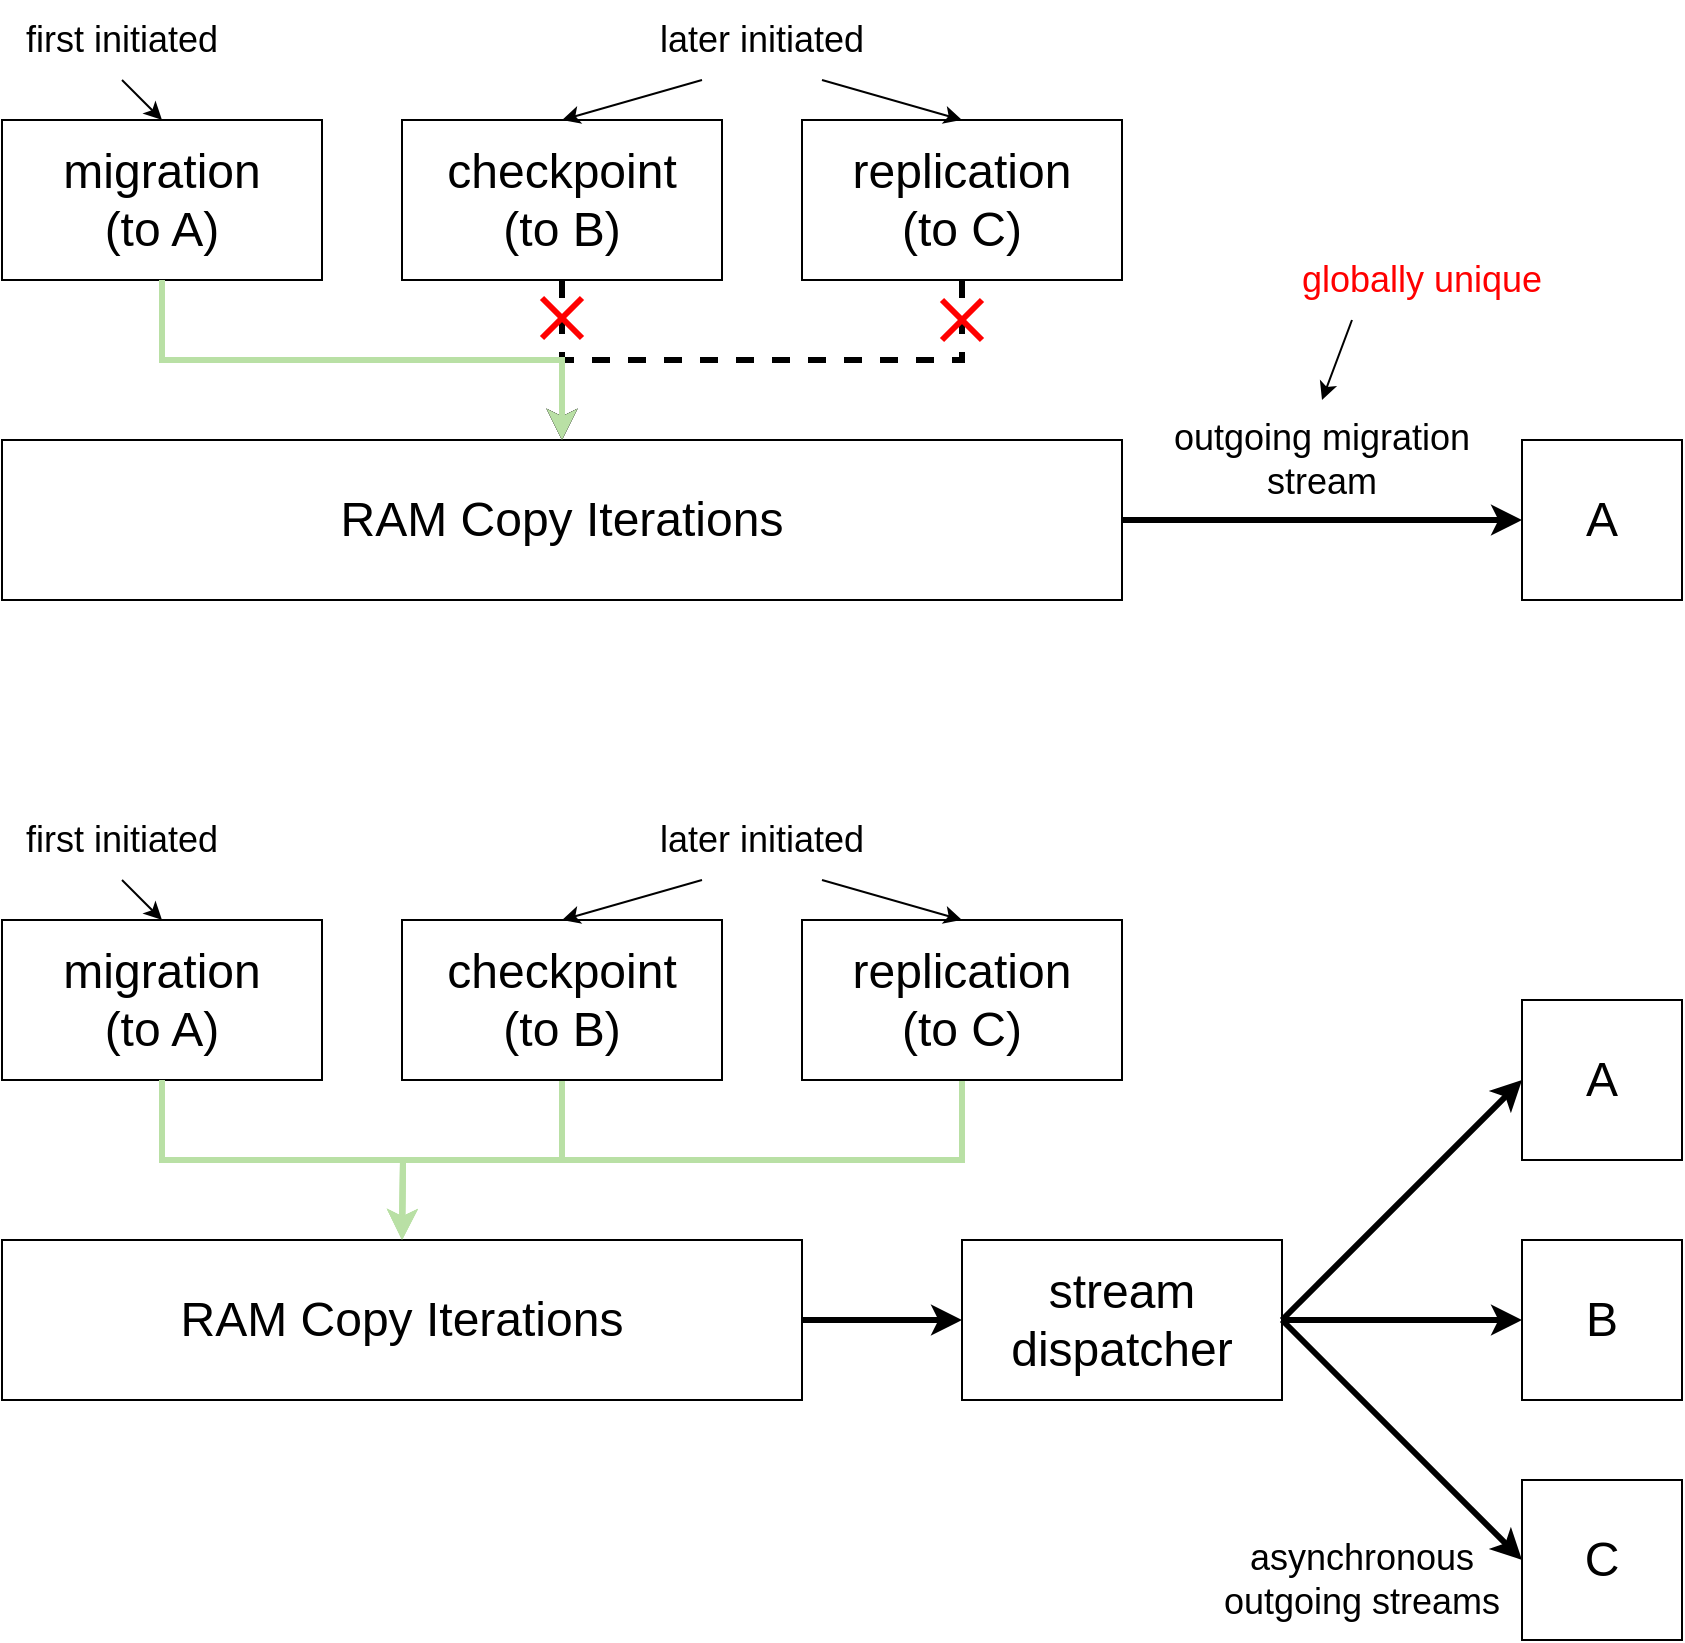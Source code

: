 <mxfile version="21.6.1" type="github">
  <diagram name="第 1 页" id="zh-cT4Pn9gCUyjGk3mE_">
    <mxGraphModel dx="1363" dy="759" grid="1" gridSize="10" guides="1" tooltips="1" connect="1" arrows="1" fold="1" page="1" pageScale="1" pageWidth="827" pageHeight="1169" math="0" shadow="0">
      <root>
        <mxCell id="0" />
        <mxCell id="1" parent="0" />
        <mxCell id="KtR4B6SxGBvGjt7LvImB-1" value="&lt;font style=&quot;font-size: 24px;&quot;&gt;migration&lt;br&gt;(to A)&lt;br&gt;&lt;/font&gt;" style="rounded=0;whiteSpace=wrap;html=1;" vertex="1" parent="1">
          <mxGeometry x="120" y="200" width="160" height="80" as="geometry" />
        </mxCell>
        <mxCell id="KtR4B6SxGBvGjt7LvImB-8" style="edgeStyle=orthogonalEdgeStyle;rounded=0;orthogonalLoop=1;jettySize=auto;html=1;exitX=0.5;exitY=1;exitDx=0;exitDy=0;strokeWidth=3;endArrow=classic;endFill=1;dashed=1;" edge="1" parent="1" source="KtR4B6SxGBvGjt7LvImB-2">
          <mxGeometry relative="1" as="geometry">
            <mxPoint x="400" y="360" as="targetPoint" />
          </mxGeometry>
        </mxCell>
        <mxCell id="KtR4B6SxGBvGjt7LvImB-2" value="&lt;font style=&quot;font-size: 24px;&quot;&gt;checkpoint&lt;br&gt;(to B)&lt;br&gt;&lt;/font&gt;" style="rounded=0;whiteSpace=wrap;html=1;" vertex="1" parent="1">
          <mxGeometry x="320" y="200" width="160" height="80" as="geometry" />
        </mxCell>
        <mxCell id="KtR4B6SxGBvGjt7LvImB-11" style="edgeStyle=orthogonalEdgeStyle;rounded=0;orthogonalLoop=1;jettySize=auto;html=1;exitX=0.5;exitY=1;exitDx=0;exitDy=0;entryX=0.5;entryY=0;entryDx=0;entryDy=0;strokeWidth=3;dashed=1;" edge="1" parent="1" source="KtR4B6SxGBvGjt7LvImB-3" target="KtR4B6SxGBvGjt7LvImB-4">
          <mxGeometry relative="1" as="geometry" />
        </mxCell>
        <mxCell id="KtR4B6SxGBvGjt7LvImB-3" value="&lt;font style=&quot;font-size: 24px;&quot;&gt;replication&lt;br&gt;(to C)&lt;br&gt;&lt;/font&gt;" style="rounded=0;whiteSpace=wrap;html=1;" vertex="1" parent="1">
          <mxGeometry x="520" y="200" width="160" height="80" as="geometry" />
        </mxCell>
        <mxCell id="KtR4B6SxGBvGjt7LvImB-10" style="edgeStyle=orthogonalEdgeStyle;rounded=0;orthogonalLoop=1;jettySize=auto;html=1;exitX=1;exitY=0.5;exitDx=0;exitDy=0;entryX=0;entryY=0.5;entryDx=0;entryDy=0;strokeWidth=3;" edge="1" parent="1" source="KtR4B6SxGBvGjt7LvImB-4" target="KtR4B6SxGBvGjt7LvImB-5">
          <mxGeometry relative="1" as="geometry" />
        </mxCell>
        <mxCell id="KtR4B6SxGBvGjt7LvImB-4" value="&lt;font style=&quot;font-size: 24px;&quot;&gt;RAM Copy Iterations&lt;/font&gt;" style="rounded=0;whiteSpace=wrap;html=1;" vertex="1" parent="1">
          <mxGeometry x="120" y="360" width="560" height="80" as="geometry" />
        </mxCell>
        <mxCell id="KtR4B6SxGBvGjt7LvImB-5" value="&lt;font style=&quot;font-size: 24px;&quot;&gt;A&lt;/font&gt;" style="rounded=0;whiteSpace=wrap;html=1;" vertex="1" parent="1">
          <mxGeometry x="880" y="360" width="80" height="80" as="geometry" />
        </mxCell>
        <mxCell id="KtR4B6SxGBvGjt7LvImB-7" style="edgeStyle=orthogonalEdgeStyle;rounded=0;orthogonalLoop=1;jettySize=auto;html=1;exitX=0.5;exitY=1;exitDx=0;exitDy=0;entryX=0.5;entryY=0;entryDx=0;entryDy=0;strokeWidth=3;strokeColor=#B9E0A5;" edge="1" parent="1" source="KtR4B6SxGBvGjt7LvImB-1" target="KtR4B6SxGBvGjt7LvImB-4">
          <mxGeometry relative="1" as="geometry" />
        </mxCell>
        <mxCell id="KtR4B6SxGBvGjt7LvImB-12" value="&lt;font style=&quot;font-size: 18px;&quot;&gt;outgoing migration stream&lt;/font&gt;" style="text;html=1;strokeColor=none;fillColor=none;align=center;verticalAlign=middle;whiteSpace=wrap;rounded=0;" vertex="1" parent="1">
          <mxGeometry x="680" y="340" width="200" height="60" as="geometry" />
        </mxCell>
        <mxCell id="KtR4B6SxGBvGjt7LvImB-14" value="&lt;font style=&quot;font-size: 18px;&quot;&gt;first initiated&lt;/font&gt;" style="text;html=1;strokeColor=none;fillColor=none;align=center;verticalAlign=middle;whiteSpace=wrap;rounded=0;" vertex="1" parent="1">
          <mxGeometry x="120" y="140" width="120" height="40" as="geometry" />
        </mxCell>
        <mxCell id="KtR4B6SxGBvGjt7LvImB-16" value="" style="endArrow=classic;html=1;rounded=0;exitX=0.5;exitY=1;exitDx=0;exitDy=0;entryX=0.5;entryY=0;entryDx=0;entryDy=0;" edge="1" parent="1" source="KtR4B6SxGBvGjt7LvImB-14" target="KtR4B6SxGBvGjt7LvImB-1">
          <mxGeometry width="50" height="50" relative="1" as="geometry">
            <mxPoint x="250" y="180" as="sourcePoint" />
            <mxPoint x="300" y="130" as="targetPoint" />
          </mxGeometry>
        </mxCell>
        <mxCell id="KtR4B6SxGBvGjt7LvImB-17" value="&lt;font style=&quot;font-size: 18px;&quot;&gt;later initiated&lt;/font&gt;" style="text;html=1;strokeColor=none;fillColor=none;align=center;verticalAlign=middle;whiteSpace=wrap;rounded=0;" vertex="1" parent="1">
          <mxGeometry x="440" y="140" width="120" height="40" as="geometry" />
        </mxCell>
        <mxCell id="KtR4B6SxGBvGjt7LvImB-18" value="" style="endArrow=classic;html=1;rounded=0;exitX=0.25;exitY=1;exitDx=0;exitDy=0;entryX=0.5;entryY=0;entryDx=0;entryDy=0;" edge="1" parent="1" source="KtR4B6SxGBvGjt7LvImB-17" target="KtR4B6SxGBvGjt7LvImB-2">
          <mxGeometry width="50" height="50" relative="1" as="geometry">
            <mxPoint x="640" y="160" as="sourcePoint" />
            <mxPoint x="690" y="110" as="targetPoint" />
          </mxGeometry>
        </mxCell>
        <mxCell id="KtR4B6SxGBvGjt7LvImB-19" value="" style="endArrow=classic;html=1;rounded=0;exitX=0.75;exitY=1;exitDx=0;exitDy=0;entryX=0.5;entryY=0;entryDx=0;entryDy=0;" edge="1" parent="1" source="KtR4B6SxGBvGjt7LvImB-17" target="KtR4B6SxGBvGjt7LvImB-3">
          <mxGeometry width="50" height="50" relative="1" as="geometry">
            <mxPoint x="580" y="160" as="sourcePoint" />
            <mxPoint x="630" y="110" as="targetPoint" />
          </mxGeometry>
        </mxCell>
        <mxCell id="KtR4B6SxGBvGjt7LvImB-20" value="" style="endArrow=none;html=1;rounded=0;endSize=6;strokeWidth=3;strokeColor=#FF0000;" edge="1" parent="1">
          <mxGeometry width="50" height="50" relative="1" as="geometry">
            <mxPoint x="610" y="310" as="sourcePoint" />
            <mxPoint x="590" y="290" as="targetPoint" />
          </mxGeometry>
        </mxCell>
        <mxCell id="KtR4B6SxGBvGjt7LvImB-21" value="" style="endArrow=none;html=1;rounded=0;endSize=6;strokeWidth=3;strokeColor=#FF0000;" edge="1" parent="1">
          <mxGeometry width="50" height="50" relative="1" as="geometry">
            <mxPoint x="610" y="290" as="sourcePoint" />
            <mxPoint x="590" y="310" as="targetPoint" />
          </mxGeometry>
        </mxCell>
        <mxCell id="KtR4B6SxGBvGjt7LvImB-22" value="" style="endArrow=none;html=1;rounded=0;endSize=6;strokeWidth=3;strokeColor=#FF0000;" edge="1" parent="1">
          <mxGeometry width="50" height="50" relative="1" as="geometry">
            <mxPoint x="390" y="309" as="sourcePoint" />
            <mxPoint x="410" y="289" as="targetPoint" />
          </mxGeometry>
        </mxCell>
        <mxCell id="KtR4B6SxGBvGjt7LvImB-23" value="" style="endArrow=none;html=1;rounded=0;endSize=6;strokeWidth=3;strokeColor=#FF0000;" edge="1" parent="1">
          <mxGeometry width="50" height="50" relative="1" as="geometry">
            <mxPoint x="390" y="289" as="sourcePoint" />
            <mxPoint x="410" y="309" as="targetPoint" />
          </mxGeometry>
        </mxCell>
        <mxCell id="KtR4B6SxGBvGjt7LvImB-24" value="&lt;font style=&quot;font-size: 24px;&quot;&gt;migration&lt;br&gt;(to A)&lt;br&gt;&lt;/font&gt;" style="rounded=0;whiteSpace=wrap;html=1;" vertex="1" parent="1">
          <mxGeometry x="120" y="600" width="160" height="80" as="geometry" />
        </mxCell>
        <mxCell id="KtR4B6SxGBvGjt7LvImB-25" style="edgeStyle=orthogonalEdgeStyle;rounded=0;orthogonalLoop=1;jettySize=auto;html=1;exitX=0.5;exitY=1;exitDx=0;exitDy=0;strokeWidth=3;endArrow=classic;endFill=1;strokeColor=#B9E0A5;" edge="1" parent="1" source="KtR4B6SxGBvGjt7LvImB-26">
          <mxGeometry relative="1" as="geometry">
            <mxPoint x="320" y="760" as="targetPoint" />
          </mxGeometry>
        </mxCell>
        <mxCell id="KtR4B6SxGBvGjt7LvImB-26" value="&lt;font style=&quot;font-size: 24px;&quot;&gt;checkpoint&lt;br&gt;(to B)&lt;br&gt;&lt;/font&gt;" style="rounded=0;whiteSpace=wrap;html=1;" vertex="1" parent="1">
          <mxGeometry x="320" y="600" width="160" height="80" as="geometry" />
        </mxCell>
        <mxCell id="KtR4B6SxGBvGjt7LvImB-27" style="edgeStyle=orthogonalEdgeStyle;rounded=0;orthogonalLoop=1;jettySize=auto;html=1;exitX=0.5;exitY=1;exitDx=0;exitDy=0;strokeWidth=3;strokeColor=#B9E0A5;" edge="1" parent="1" source="KtR4B6SxGBvGjt7LvImB-28">
          <mxGeometry relative="1" as="geometry">
            <mxPoint x="320" y="760" as="targetPoint" />
          </mxGeometry>
        </mxCell>
        <mxCell id="KtR4B6SxGBvGjt7LvImB-28" value="&lt;font style=&quot;font-size: 24px;&quot;&gt;replication&lt;br&gt;(to C)&lt;br&gt;&lt;/font&gt;" style="rounded=0;whiteSpace=wrap;html=1;" vertex="1" parent="1">
          <mxGeometry x="520" y="600" width="160" height="80" as="geometry" />
        </mxCell>
        <mxCell id="KtR4B6SxGBvGjt7LvImB-29" style="edgeStyle=orthogonalEdgeStyle;rounded=0;orthogonalLoop=1;jettySize=auto;html=1;exitX=1;exitY=0.5;exitDx=0;exitDy=0;strokeWidth=3;" edge="1" parent="1">
          <mxGeometry relative="1" as="geometry">
            <mxPoint x="520" y="800" as="sourcePoint" />
            <mxPoint x="600" y="800" as="targetPoint" />
          </mxGeometry>
        </mxCell>
        <mxCell id="KtR4B6SxGBvGjt7LvImB-30" value="&lt;font style=&quot;font-size: 24px;&quot;&gt;RAM Copy Iterations&lt;/font&gt;" style="rounded=0;whiteSpace=wrap;html=1;" vertex="1" parent="1">
          <mxGeometry x="120" y="760" width="400" height="80" as="geometry" />
        </mxCell>
        <mxCell id="KtR4B6SxGBvGjt7LvImB-31" value="&lt;font style=&quot;font-size: 24px;&quot;&gt;A&lt;/font&gt;" style="rounded=0;whiteSpace=wrap;html=1;" vertex="1" parent="1">
          <mxGeometry x="880" y="640" width="80" height="80" as="geometry" />
        </mxCell>
        <mxCell id="KtR4B6SxGBvGjt7LvImB-32" style="edgeStyle=orthogonalEdgeStyle;rounded=0;orthogonalLoop=1;jettySize=auto;html=1;exitX=0.5;exitY=1;exitDx=0;exitDy=0;strokeWidth=3;strokeColor=#B9E0A5;" edge="1" parent="1" source="KtR4B6SxGBvGjt7LvImB-24">
          <mxGeometry relative="1" as="geometry">
            <mxPoint x="320" y="760" as="targetPoint" />
          </mxGeometry>
        </mxCell>
        <mxCell id="KtR4B6SxGBvGjt7LvImB-33" value="&lt;span style=&quot;font-size: 18px;&quot;&gt;asynchronous&lt;br&gt;outgoing streams&lt;br&gt;&lt;/span&gt;" style="text;html=1;strokeColor=none;fillColor=none;align=center;verticalAlign=middle;whiteSpace=wrap;rounded=0;" vertex="1" parent="1">
          <mxGeometry x="720" y="900" width="160" height="60" as="geometry" />
        </mxCell>
        <mxCell id="KtR4B6SxGBvGjt7LvImB-34" value="&lt;font style=&quot;font-size: 18px;&quot;&gt;first initiated&lt;/font&gt;" style="text;html=1;strokeColor=none;fillColor=none;align=center;verticalAlign=middle;whiteSpace=wrap;rounded=0;" vertex="1" parent="1">
          <mxGeometry x="120" y="540" width="120" height="40" as="geometry" />
        </mxCell>
        <mxCell id="KtR4B6SxGBvGjt7LvImB-35" value="" style="endArrow=classic;html=1;rounded=0;exitX=0.5;exitY=1;exitDx=0;exitDy=0;entryX=0.5;entryY=0;entryDx=0;entryDy=0;" edge="1" parent="1" source="KtR4B6SxGBvGjt7LvImB-34" target="KtR4B6SxGBvGjt7LvImB-24">
          <mxGeometry width="50" height="50" relative="1" as="geometry">
            <mxPoint x="250" y="580" as="sourcePoint" />
            <mxPoint x="300" y="530" as="targetPoint" />
          </mxGeometry>
        </mxCell>
        <mxCell id="KtR4B6SxGBvGjt7LvImB-36" value="&lt;font style=&quot;font-size: 18px;&quot;&gt;later initiated&lt;/font&gt;" style="text;html=1;strokeColor=none;fillColor=none;align=center;verticalAlign=middle;whiteSpace=wrap;rounded=0;" vertex="1" parent="1">
          <mxGeometry x="440" y="540" width="120" height="40" as="geometry" />
        </mxCell>
        <mxCell id="KtR4B6SxGBvGjt7LvImB-37" value="" style="endArrow=classic;html=1;rounded=0;exitX=0.25;exitY=1;exitDx=0;exitDy=0;entryX=0.5;entryY=0;entryDx=0;entryDy=0;" edge="1" parent="1" source="KtR4B6SxGBvGjt7LvImB-36" target="KtR4B6SxGBvGjt7LvImB-26">
          <mxGeometry width="50" height="50" relative="1" as="geometry">
            <mxPoint x="640" y="560" as="sourcePoint" />
            <mxPoint x="690" y="510" as="targetPoint" />
          </mxGeometry>
        </mxCell>
        <mxCell id="KtR4B6SxGBvGjt7LvImB-38" value="" style="endArrow=classic;html=1;rounded=0;exitX=0.75;exitY=1;exitDx=0;exitDy=0;entryX=0.5;entryY=0;entryDx=0;entryDy=0;" edge="1" parent="1" source="KtR4B6SxGBvGjt7LvImB-36" target="KtR4B6SxGBvGjt7LvImB-28">
          <mxGeometry width="50" height="50" relative="1" as="geometry">
            <mxPoint x="580" y="560" as="sourcePoint" />
            <mxPoint x="630" y="510" as="targetPoint" />
          </mxGeometry>
        </mxCell>
        <mxCell id="KtR4B6SxGBvGjt7LvImB-43" value="&lt;font color=&quot;#ff0000&quot; style=&quot;font-size: 18px;&quot;&gt;globally unique&lt;/font&gt;" style="text;html=1;strokeColor=none;fillColor=none;align=center;verticalAlign=middle;whiteSpace=wrap;rounded=0;" vertex="1" parent="1">
          <mxGeometry x="760" y="260" width="140" height="40" as="geometry" />
        </mxCell>
        <mxCell id="KtR4B6SxGBvGjt7LvImB-44" value="" style="endArrow=classic;html=1;rounded=0;exitX=0.25;exitY=1;exitDx=0;exitDy=0;entryX=0.5;entryY=0;entryDx=0;entryDy=0;" edge="1" parent="1" source="KtR4B6SxGBvGjt7LvImB-43" target="KtR4B6SxGBvGjt7LvImB-12">
          <mxGeometry width="50" height="50" relative="1" as="geometry">
            <mxPoint x="900" y="290" as="sourcePoint" />
            <mxPoint x="950" y="240" as="targetPoint" />
          </mxGeometry>
        </mxCell>
        <mxCell id="KtR4B6SxGBvGjt7LvImB-48" style="edgeStyle=orthogonalEdgeStyle;rounded=0;orthogonalLoop=1;jettySize=auto;html=1;exitX=1;exitY=0.5;exitDx=0;exitDy=0;entryX=0;entryY=0.5;entryDx=0;entryDy=0;strokeWidth=3;" edge="1" parent="1" source="KtR4B6SxGBvGjt7LvImB-45" target="KtR4B6SxGBvGjt7LvImB-46">
          <mxGeometry relative="1" as="geometry" />
        </mxCell>
        <mxCell id="KtR4B6SxGBvGjt7LvImB-45" value="&lt;font style=&quot;font-size: 24px;&quot;&gt;stream&lt;br&gt;dispatcher&lt;br&gt;&lt;/font&gt;" style="rounded=0;whiteSpace=wrap;html=1;" vertex="1" parent="1">
          <mxGeometry x="600" y="760" width="160" height="80" as="geometry" />
        </mxCell>
        <mxCell id="KtR4B6SxGBvGjt7LvImB-46" value="&lt;font style=&quot;font-size: 24px;&quot;&gt;B&lt;/font&gt;" style="rounded=0;whiteSpace=wrap;html=1;" vertex="1" parent="1">
          <mxGeometry x="880" y="760" width="80" height="80" as="geometry" />
        </mxCell>
        <mxCell id="KtR4B6SxGBvGjt7LvImB-47" value="&lt;font style=&quot;font-size: 24px;&quot;&gt;C&lt;/font&gt;" style="rounded=0;whiteSpace=wrap;html=1;" vertex="1" parent="1">
          <mxGeometry x="880" y="880" width="80" height="80" as="geometry" />
        </mxCell>
        <mxCell id="KtR4B6SxGBvGjt7LvImB-49" value="" style="endArrow=classic;html=1;rounded=0;entryX=0;entryY=0.5;entryDx=0;entryDy=0;strokeWidth=3;" edge="1" parent="1" target="KtR4B6SxGBvGjt7LvImB-31">
          <mxGeometry width="50" height="50" relative="1" as="geometry">
            <mxPoint x="760" y="800" as="sourcePoint" />
            <mxPoint x="810" y="750" as="targetPoint" />
          </mxGeometry>
        </mxCell>
        <mxCell id="KtR4B6SxGBvGjt7LvImB-50" value="" style="endArrow=classic;html=1;rounded=0;entryX=0;entryY=0.5;entryDx=0;entryDy=0;strokeWidth=3;" edge="1" parent="1" target="KtR4B6SxGBvGjt7LvImB-47">
          <mxGeometry width="50" height="50" relative="1" as="geometry">
            <mxPoint x="760" y="800" as="sourcePoint" />
            <mxPoint x="910" y="700" as="targetPoint" />
          </mxGeometry>
        </mxCell>
      </root>
    </mxGraphModel>
  </diagram>
</mxfile>

